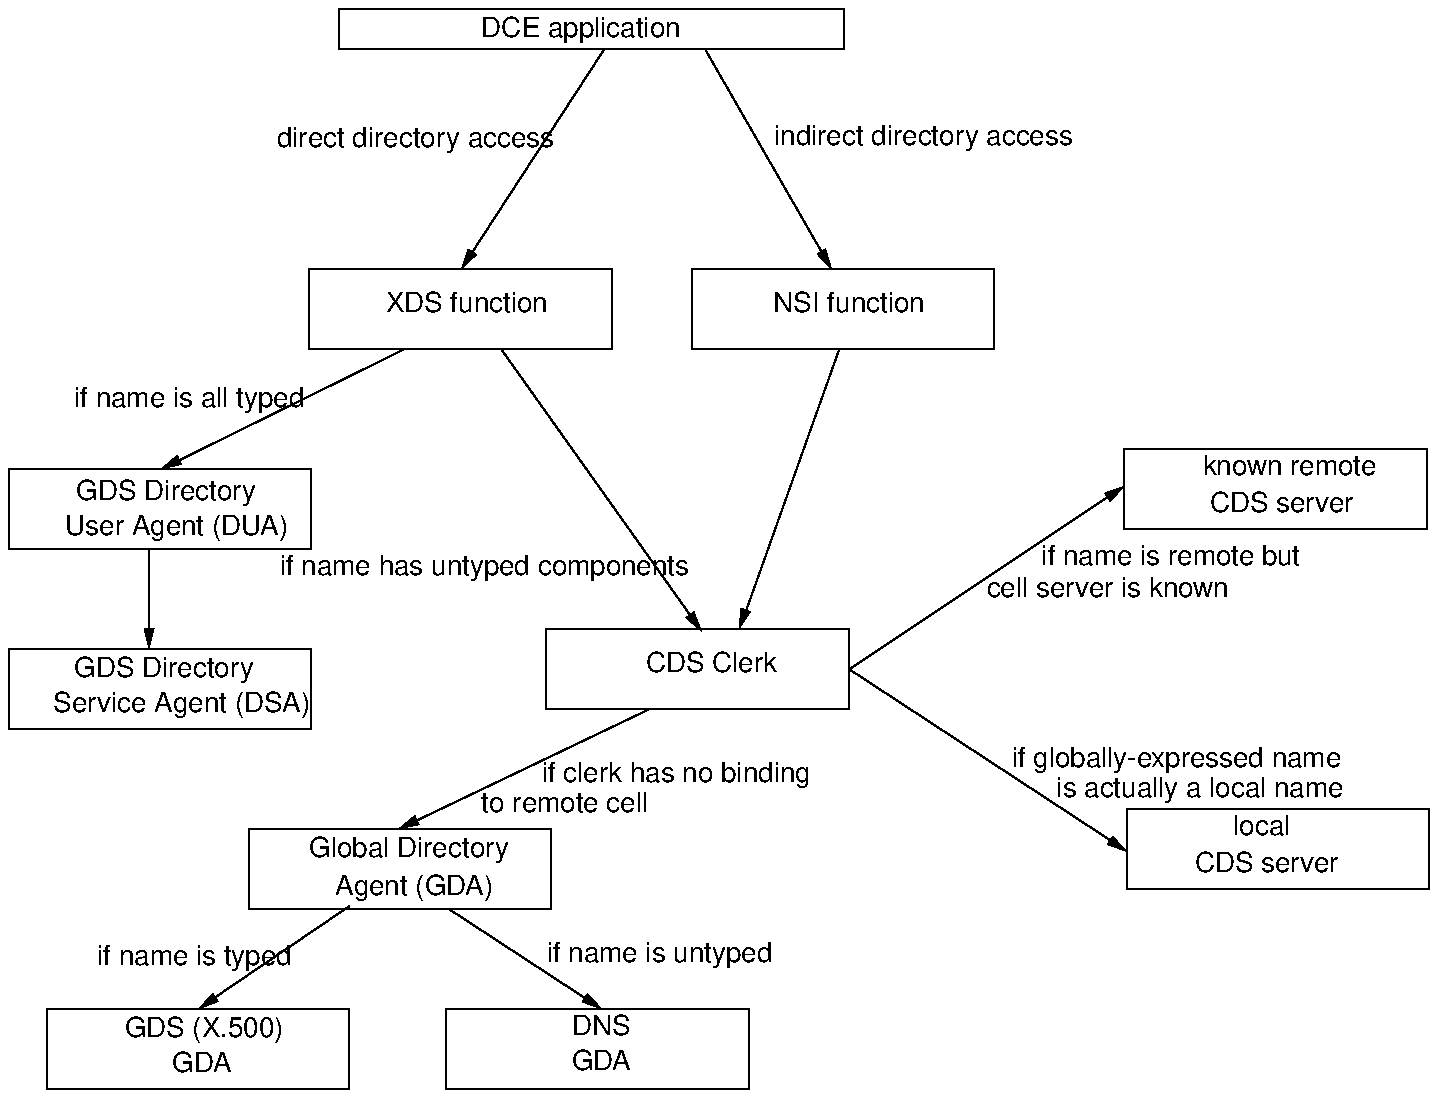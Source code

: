 .PS
scale = 80
"\fH\s0if name has untyped components\s0\fP" rjust at 272, 208
"\fH\s0if name is all typed\s0\fP" rjust at 118, 275
"\fH\s0Service Agent (DSA)\s0\fP"  at 69, 153
"\fH\s0GDS Directory\s0\fP"  at 62, 167
"\fH\s0User Agent (DUA)\s0\fP"  at 67, 224
"\fH\s0GDS Directory\s0\fP"  at 63, 238
"\fH\s0XDS function\s0\fP"  at 183, 313
box  wid 121 ht 32 at 60.5, 160
box  wid 121 ht 32 at 60.5, 232
box  wid 121 ht 32 at 180.5, 312
line ->  from 158, 296 \
	to 61, 248 
line ->  from 56, 216 \
	to 56, 176 
box  wid 121 ht 32 at 275.5, 168
box  wid 121 ht 32 at 156.5, 88
box  wid 121 ht 32 at 75.5, 16
box  wid 121 ht 32 at 235.5, 16
box  wid 121 ht 32 at 507.5, 96
line ->  from 197, 296 \
	to 277, 183 
line ->  from 256, 152 \
	to 156, 104 
line ->  from 136, 73 \
	to 76, 32 
line ->  from 176, 72 \
	to 237, 32 
line ->  from 336, 168 \
	to 447, 95 
"\fH\s0CDS Clerk\s0\fP"  at 281, 169
"\fH\s0Global Directory\s0\fP"  at 160, 95
"\fH\s0Agent (GDA)\s0\fP"  at 162, 80
"\fH\s0GDS (X.500)\s0\fP"  at 78, 23
"\fH\s0GDA\s0\fP"  at 77, 9
"\fH\s0DNS\s0\fP"  at 237, 24
"\fH\s0GDA\s0\fP"  at 237, 10
"\fH\s0local\s0\fP"  at 501, 104
"\fH\s0CDS server\s0\fP"  at 503, 89
"\fH\s0if globally-expressed name\s0\fP" ljust at 401, 131
"\fH\s0is actually a local name\s0\fP" ljust at 419, 119
"\fH\s0if clerk has no binding\s0\fP" ljust at 213, 125
"\fH\s0to remote cell\s0\fP" ljust at 189, 113
"\fH\s0if name is untyped\s0\fP" ljust at 215, 53
"\fH\s0if name is typed\s0\fP" rjust at 113, 52
box  wid 121 ht 32 at 506.5, 240
line ->  from 336, 168 \
	to 446, 241 
"\fH\s0known remote\s0\fP" rjust at 547, 248
"\fH\s0CDS server\s0\fP"  at 509, 233
"\fH\s0if name is remote but\s0\fP" ljust at 413, 212
"\fH\s0cell server is known\s0\fP" ljust at 391, 199
box  wid 202 ht 16 at 233, 424
"\fH\s0DCE application\s0\fP" ljust at 189, 423
line ->  from 238, 416 \
	to 181, 328 
box  wid 121 ht 32 at 333.5, 312
line ->  from 279, 415 \
	to 329, 328 
line ->  from 332, 296 \
	to 292, 184 
"\fH\s0NSI function\s0\fP"  at 336, 313
"\fH\s0indirect directory access\s0\fP" ljust at 306, 380
"\fH\s0direct directory access\s0\fP" rjust at 218, 379
.PE

